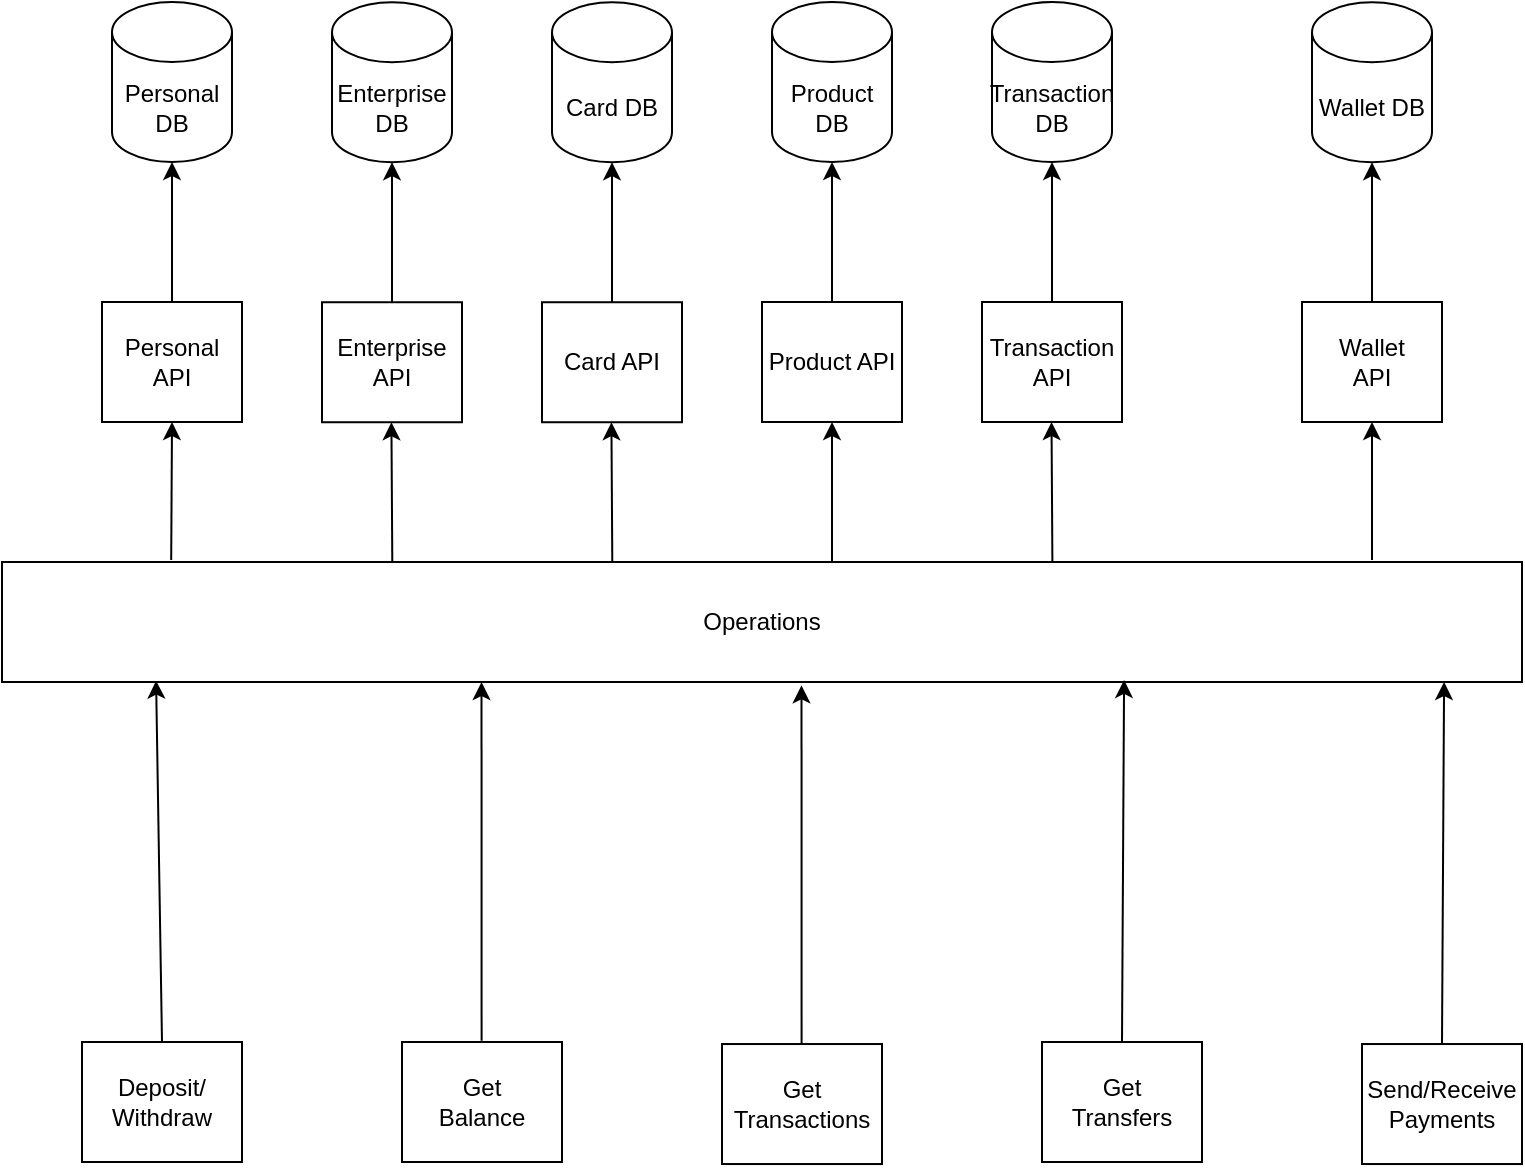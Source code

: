 <mxfile version="20.8.23" type="device" pages="2"><diagram id="IuZ8UtIoADJ6K-cjk_1B" name="Page-1"><mxGraphModel dx="2261" dy="764" grid="1" gridSize="10" guides="1" tooltips="1" connect="1" arrows="1" fold="1" page="1" pageScale="1" pageWidth="827" pageHeight="1169" math="0" shadow="0"><root><mxCell id="0"/><mxCell id="1" parent="0"/><mxCell id="a_QQHa1EiUxBRfrHj9vG-1" value="Personal DB" style="shape=cylinder3;whiteSpace=wrap;html=1;boundedLbl=1;backgroundOutline=1;size=15;" parent="1" vertex="1"><mxGeometry x="-65" y="260" width="60" height="80" as="geometry"/></mxCell><mxCell id="a_QQHa1EiUxBRfrHj9vG-2" value="Product DB" style="shape=cylinder3;whiteSpace=wrap;html=1;boundedLbl=1;backgroundOutline=1;size=15;" parent="1" vertex="1"><mxGeometry x="265" y="260" width="60" height="80" as="geometry"/></mxCell><mxCell id="a_QQHa1EiUxBRfrHj9vG-3" value="Deposit/&lt;br&gt;Withdraw" style="rounded=0;whiteSpace=wrap;html=1;" parent="1" vertex="1"><mxGeometry x="-80" y="780" width="80" height="60" as="geometry"/></mxCell><mxCell id="a_QQHa1EiUxBRfrHj9vG-5" value="Get&lt;br&gt;Balance" style="rounded=0;whiteSpace=wrap;html=1;" parent="1" vertex="1"><mxGeometry x="80" y="780" width="80" height="60" as="geometry"/></mxCell><mxCell id="a_QQHa1EiUxBRfrHj9vG-8" value="" style="endArrow=classic;html=1;rounded=0;exitX=0.5;exitY=0;exitDx=0;exitDy=0;entryX=0.056;entryY=1.006;entryDx=0;entryDy=0;entryPerimeter=0;" parent="1" source="a_QQHa1EiUxBRfrHj9vG-3" edge="1"><mxGeometry width="50" height="50" relative="1" as="geometry"><mxPoint x="40" y="708.98" as="sourcePoint"/><mxPoint x="-42.96" y="599.34" as="targetPoint"/></mxGeometry></mxCell><mxCell id="a_QQHa1EiUxBRfrHj9vG-10" value="Operations" style="rounded=0;whiteSpace=wrap;html=1;" parent="1" vertex="1"><mxGeometry x="-120" y="540" width="760" height="60" as="geometry"/></mxCell><mxCell id="a_QQHa1EiUxBRfrHj9vG-11" value="Product API" style="rounded=0;whiteSpace=wrap;html=1;" parent="1" vertex="1"><mxGeometry x="260" y="410" width="70" height="60" as="geometry"/></mxCell><mxCell id="a_QQHa1EiUxBRfrHj9vG-13" value="" style="endArrow=classic;html=1;rounded=0;entryX=0.5;entryY=1;entryDx=0;entryDy=0;entryPerimeter=0;" parent="1" source="a_QQHa1EiUxBRfrHj9vG-11" target="a_QQHa1EiUxBRfrHj9vG-2" edge="1"><mxGeometry width="50" height="50" relative="1" as="geometry"><mxPoint x="399.5" y="510" as="sourcePoint"/><mxPoint x="399.5" y="360" as="targetPoint"/></mxGeometry></mxCell><mxCell id="a_QQHa1EiUxBRfrHj9vG-18" value="Get Transactions" style="rounded=0;whiteSpace=wrap;html=1;" parent="1" vertex="1"><mxGeometry x="240" y="781.02" width="80" height="60" as="geometry"/></mxCell><mxCell id="KYuFJ9629U5doPVNfK1--2" value="Get&lt;br&gt;Transfers" style="rounded=0;whiteSpace=wrap;html=1;" parent="1" vertex="1"><mxGeometry x="400" y="780" width="80" height="60" as="geometry"/></mxCell><mxCell id="KYuFJ9629U5doPVNfK1--3" value="" style="endArrow=classic;html=1;rounded=0;exitX=0.5;exitY=0;exitDx=0;exitDy=0;entryX=0.557;entryY=0.983;entryDx=0;entryDy=0;entryPerimeter=0;" parent="1" source="KYuFJ9629U5doPVNfK1--2" edge="1"><mxGeometry width="50" height="50" relative="1" as="geometry"><mxPoint x="880" y="500" as="sourcePoint"/><mxPoint x="441.04" y="598.98" as="targetPoint"/></mxGeometry></mxCell><mxCell id="KYuFJ9629U5doPVNfK1--6" value="Enterprise DB" style="shape=cylinder3;whiteSpace=wrap;html=1;boundedLbl=1;backgroundOutline=1;size=15;" parent="1" vertex="1"><mxGeometry x="45" y="260.12" width="60" height="80" as="geometry"/></mxCell><mxCell id="KYuFJ9629U5doPVNfK1--10" value="Personal API" style="rounded=0;whiteSpace=wrap;html=1;" parent="1" vertex="1"><mxGeometry x="-70" y="410" width="70" height="60" as="geometry"/></mxCell><mxCell id="KYuFJ9629U5doPVNfK1--11" value="Enterprise API" style="rounded=0;whiteSpace=wrap;html=1;" parent="1" vertex="1"><mxGeometry x="40" y="410.12" width="70" height="60" as="geometry"/></mxCell><mxCell id="KYuFJ9629U5doPVNfK1--13" value="" style="endArrow=classic;html=1;rounded=0;exitX=0.5;exitY=0;exitDx=0;exitDy=0;entryX=0.909;entryY=1.011;entryDx=0;entryDy=0;entryPerimeter=0;" parent="1" edge="1"><mxGeometry width="50" height="50" relative="1" as="geometry"><mxPoint x="279.8" y="781.02" as="sourcePoint"/><mxPoint x="279.76" y="601.68" as="targetPoint"/></mxGeometry></mxCell><mxCell id="KYuFJ9629U5doPVNfK1--14" value="" style="endArrow=classic;html=1;rounded=0;exitX=0.5;exitY=0;exitDx=0;exitDy=0;entryX=0.909;entryY=1.011;entryDx=0;entryDy=0;entryPerimeter=0;" parent="1" edge="1"><mxGeometry width="50" height="50" relative="1" as="geometry"><mxPoint x="119.8" y="779.34" as="sourcePoint"/><mxPoint x="119.76" y="600" as="targetPoint"/></mxGeometry></mxCell><mxCell id="KYuFJ9629U5doPVNfK1--15" value="" style="endArrow=classic;html=1;rounded=0;exitX=0.065;exitY=-0.05;exitDx=0;exitDy=0;entryX=0.5;entryY=1;entryDx=0;entryDy=0;exitPerimeter=0;" parent="1" target="KYuFJ9629U5doPVNfK1--10" edge="1"><mxGeometry width="50" height="50" relative="1" as="geometry"><mxPoint x="-35.4" y="539" as="sourcePoint"/><mxPoint x="110" y="480.33" as="targetPoint"/></mxGeometry></mxCell><mxCell id="KYuFJ9629U5doPVNfK1--16" value="" style="endArrow=classic;html=1;rounded=0;exitX=0.126;exitY=-0.002;exitDx=0;exitDy=0;entryX=0.5;entryY=1;entryDx=0;entryDy=0;exitPerimeter=0;" parent="1" edge="1"><mxGeometry width="50" height="50" relative="1" as="geometry"><mxPoint x="75.15" y="540.0" as="sourcePoint"/><mxPoint x="74.71" y="470.12" as="targetPoint"/></mxGeometry></mxCell><mxCell id="KYuFJ9629U5doPVNfK1--17" value="" style="endArrow=classic;html=1;rounded=0;entryX=0.5;entryY=1;entryDx=0;entryDy=0;" parent="1" target="a_QQHa1EiUxBRfrHj9vG-11" edge="1"><mxGeometry width="50" height="50" relative="1" as="geometry"><mxPoint x="295" y="540" as="sourcePoint"/><mxPoint x="299.76" y="470" as="targetPoint"/></mxGeometry></mxCell><mxCell id="KYuFJ9629U5doPVNfK1--19" value="" style="endArrow=classic;html=1;rounded=0;entryX=0.5;entryY=1;entryDx=0;entryDy=0;entryPerimeter=0;exitX=0.5;exitY=0;exitDx=0;exitDy=0;" parent="1" source="KYuFJ9629U5doPVNfK1--11" target="KYuFJ9629U5doPVNfK1--6" edge="1"><mxGeometry width="50" height="50" relative="1" as="geometry"><mxPoint x="100" y="410.12" as="sourcePoint"/><mxPoint x="100" y="340.12" as="targetPoint"/></mxGeometry></mxCell><mxCell id="KYuFJ9629U5doPVNfK1--20" value="" style="endArrow=classic;html=1;rounded=0;entryX=0.5;entryY=1;entryDx=0;entryDy=0;entryPerimeter=0;exitX=0.5;exitY=0;exitDx=0;exitDy=0;" parent="1" source="KYuFJ9629U5doPVNfK1--10" target="a_QQHa1EiUxBRfrHj9vG-1" edge="1"><mxGeometry width="50" height="50" relative="1" as="geometry"><mxPoint x="110" y="410" as="sourcePoint"/><mxPoint x="110" y="340" as="targetPoint"/></mxGeometry></mxCell><mxCell id="cX5mDT65zVVy8cALJo_l-1" value="Wallet DB" style="shape=cylinder3;whiteSpace=wrap;html=1;boundedLbl=1;backgroundOutline=1;size=15;" parent="1" vertex="1"><mxGeometry x="535" y="260.12" width="60" height="80" as="geometry"/></mxCell><mxCell id="cX5mDT65zVVy8cALJo_l-2" value="Wallet&lt;br&gt;API" style="rounded=0;whiteSpace=wrap;html=1;" parent="1" vertex="1"><mxGeometry x="530" y="410" width="70" height="60" as="geometry"/></mxCell><mxCell id="cX5mDT65zVVy8cALJo_l-3" value="" style="endArrow=classic;html=1;rounded=0;exitX=0.5;exitY=0;exitDx=0;exitDy=0;entryX=0.5;entryY=1;entryDx=0;entryDy=0;entryPerimeter=0;" parent="1" source="cX5mDT65zVVy8cALJo_l-2" target="cX5mDT65zVVy8cALJo_l-1" edge="1"><mxGeometry width="50" height="50" relative="1" as="geometry"><mxPoint x="609.66" y="410" as="sourcePoint"/><mxPoint x="610" y="340" as="targetPoint"/></mxGeometry></mxCell><mxCell id="cX5mDT65zVVy8cALJo_l-7" value="Transaction DB" style="shape=cylinder3;whiteSpace=wrap;html=1;boundedLbl=1;backgroundOutline=1;size=15;" parent="1" vertex="1"><mxGeometry x="375" y="260" width="60" height="80" as="geometry"/></mxCell><mxCell id="cX5mDT65zVVy8cALJo_l-8" value="Transaction&lt;br&gt;API" style="rounded=0;whiteSpace=wrap;html=1;" parent="1" vertex="1"><mxGeometry x="370" y="410" width="70" height="60" as="geometry"/></mxCell><mxCell id="cX5mDT65zVVy8cALJo_l-9" value="" style="endArrow=classic;html=1;rounded=0;exitX=0.5;exitY=0;exitDx=0;exitDy=0;entryX=0.5;entryY=1;entryDx=0;entryDy=0;entryPerimeter=0;" parent="1" source="cX5mDT65zVVy8cALJo_l-8" target="cX5mDT65zVVy8cALJo_l-7" edge="1"><mxGeometry width="50" height="50" relative="1" as="geometry"><mxPoint x="409.66" y="410" as="sourcePoint"/><mxPoint x="410" y="340" as="targetPoint"/></mxGeometry></mxCell><mxCell id="cX5mDT65zVVy8cALJo_l-10" value="" style="endArrow=classic;html=1;rounded=0;exitX=0.126;exitY=-0.002;exitDx=0;exitDy=0;entryX=0.5;entryY=1;entryDx=0;entryDy=0;exitPerimeter=0;" parent="1" edge="1"><mxGeometry width="50" height="50" relative="1" as="geometry"><mxPoint x="405.2" y="539.88" as="sourcePoint"/><mxPoint x="404.76" y="470" as="targetPoint"/></mxGeometry></mxCell><mxCell id="cX5mDT65zVVy8cALJo_l-15" value="Send/Receive Payments" style="rounded=0;whiteSpace=wrap;html=1;" parent="1" vertex="1"><mxGeometry x="560" y="781.02" width="80" height="60" as="geometry"/></mxCell><mxCell id="cX5mDT65zVVy8cALJo_l-16" value="" style="endArrow=classic;html=1;rounded=0;exitX=0.5;exitY=0;exitDx=0;exitDy=0;entryX=0.557;entryY=0.983;entryDx=0;entryDy=0;entryPerimeter=0;" parent="1" source="cX5mDT65zVVy8cALJo_l-15" edge="1"><mxGeometry width="50" height="50" relative="1" as="geometry"><mxPoint x="1040" y="501.02" as="sourcePoint"/><mxPoint x="601.04" y="600" as="targetPoint"/></mxGeometry></mxCell><mxCell id="cX5mDT65zVVy8cALJo_l-17" value="Card DB" style="shape=cylinder3;whiteSpace=wrap;html=1;boundedLbl=1;backgroundOutline=1;size=15;" parent="1" vertex="1"><mxGeometry x="155" y="260.12" width="60" height="80" as="geometry"/></mxCell><mxCell id="cX5mDT65zVVy8cALJo_l-18" value="Card API" style="rounded=0;whiteSpace=wrap;html=1;" parent="1" vertex="1"><mxGeometry x="150" y="410.12" width="70" height="60" as="geometry"/></mxCell><mxCell id="cX5mDT65zVVy8cALJo_l-19" value="" style="endArrow=classic;html=1;rounded=0;exitX=0.126;exitY=-0.002;exitDx=0;exitDy=0;entryX=0.5;entryY=1;entryDx=0;entryDy=0;exitPerimeter=0;" parent="1" edge="1"><mxGeometry width="50" height="50" relative="1" as="geometry"><mxPoint x="185.15" y="540" as="sourcePoint"/><mxPoint x="184.71" y="470.12" as="targetPoint"/></mxGeometry></mxCell><mxCell id="cX5mDT65zVVy8cALJo_l-20" value="" style="endArrow=classic;html=1;rounded=0;entryX=0.5;entryY=1;entryDx=0;entryDy=0;entryPerimeter=0;exitX=0.5;exitY=0;exitDx=0;exitDy=0;" parent="1" source="cX5mDT65zVVy8cALJo_l-18" target="cX5mDT65zVVy8cALJo_l-17" edge="1"><mxGeometry width="50" height="50" relative="1" as="geometry"><mxPoint x="210" y="410.12" as="sourcePoint"/><mxPoint x="210" y="340.12" as="targetPoint"/></mxGeometry></mxCell><mxCell id="cX5mDT65zVVy8cALJo_l-27" value="" style="endArrow=classic;html=1;rounded=0;entryX=0.5;entryY=1;entryDx=0;entryDy=0;" parent="1" target="cX5mDT65zVVy8cALJo_l-2" edge="1"><mxGeometry width="50" height="50" relative="1" as="geometry"><mxPoint x="565" y="539" as="sourcePoint"/><mxPoint x="570.0" y="463.72" as="targetPoint"/></mxGeometry></mxCell></root></mxGraphModel></diagram><diagram id="lpLo9djQ4YTZzFvlZy6b" name="Page-2"><mxGraphModel dx="1434" dy="1933" grid="1" gridSize="10" guides="1" tooltips="1" connect="1" arrows="1" fold="1" page="1" pageScale="1" pageWidth="827" pageHeight="1169" math="0" shadow="0"><root><mxCell id="0"/><mxCell id="1" parent="0"/><mxCell id="lYzwQVZU7XmkVxWhcohu-1" value="Products" style="shape=table;startSize=30;container=1;collapsible=1;childLayout=tableLayout;fixedRows=1;rowLines=0;fontStyle=1;align=center;resizeLast=1;" parent="1" vertex="1"><mxGeometry x="560" y="-40" width="200" height="300" as="geometry"/></mxCell><mxCell id="lYzwQVZU7XmkVxWhcohu-2" value="" style="shape=tableRow;horizontal=0;startSize=0;swimlaneHead=0;swimlaneBody=0;fillColor=none;collapsible=0;dropTarget=0;points=[[0,0.5],[1,0.5]];portConstraint=eastwest;top=0;left=0;right=0;bottom=1;" parent="lYzwQVZU7XmkVxWhcohu-1" vertex="1"><mxGeometry y="30" width="200" height="30" as="geometry"/></mxCell><mxCell id="lYzwQVZU7XmkVxWhcohu-3" value="PK" style="shape=partialRectangle;connectable=0;fillColor=none;top=0;left=0;bottom=0;right=0;fontStyle=1;overflow=hidden;" parent="lYzwQVZU7XmkVxWhcohu-2" vertex="1"><mxGeometry width="30" height="30" as="geometry"><mxRectangle width="30" height="30" as="alternateBounds"/></mxGeometry></mxCell><mxCell id="lYzwQVZU7XmkVxWhcohu-4" value="ID" style="shape=partialRectangle;connectable=0;fillColor=none;top=0;left=0;bottom=0;right=0;align=left;spacingLeft=6;fontStyle=5;overflow=hidden;" parent="lYzwQVZU7XmkVxWhcohu-2" vertex="1"><mxGeometry x="30" width="170" height="30" as="geometry"><mxRectangle width="170" height="30" as="alternateBounds"/></mxGeometry></mxCell><mxCell id="lYzwQVZU7XmkVxWhcohu-5" value="" style="shape=tableRow;horizontal=0;startSize=0;swimlaneHead=0;swimlaneBody=0;fillColor=none;collapsible=0;dropTarget=0;points=[[0,0.5],[1,0.5]];portConstraint=eastwest;top=0;left=0;right=0;bottom=0;" parent="lYzwQVZU7XmkVxWhcohu-1" vertex="1"><mxGeometry y="60" width="200" height="30" as="geometry"/></mxCell><mxCell id="lYzwQVZU7XmkVxWhcohu-6" value="" style="shape=partialRectangle;connectable=0;fillColor=none;top=0;left=0;bottom=0;right=0;editable=1;overflow=hidden;" parent="lYzwQVZU7XmkVxWhcohu-5" vertex="1"><mxGeometry width="30" height="30" as="geometry"><mxRectangle width="30" height="30" as="alternateBounds"/></mxGeometry></mxCell><mxCell id="lYzwQVZU7XmkVxWhcohu-7" value="IdAccount" style="shape=partialRectangle;connectable=0;fillColor=none;top=0;left=0;bottom=0;right=0;align=left;spacingLeft=6;overflow=hidden;" parent="lYzwQVZU7XmkVxWhcohu-5" vertex="1"><mxGeometry x="30" width="170" height="30" as="geometry"><mxRectangle width="170" height="30" as="alternateBounds"/></mxGeometry></mxCell><mxCell id="lYzwQVZU7XmkVxWhcohu-8" value="" style="shape=tableRow;horizontal=0;startSize=0;swimlaneHead=0;swimlaneBody=0;fillColor=none;collapsible=0;dropTarget=0;points=[[0,0.5],[1,0.5]];portConstraint=eastwest;top=0;left=0;right=0;bottom=0;" parent="lYzwQVZU7XmkVxWhcohu-1" vertex="1"><mxGeometry y="90" width="200" height="30" as="geometry"/></mxCell><mxCell id="lYzwQVZU7XmkVxWhcohu-9" value="" style="shape=partialRectangle;connectable=0;fillColor=none;top=0;left=0;bottom=0;right=0;editable=1;overflow=hidden;" parent="lYzwQVZU7XmkVxWhcohu-8" vertex="1"><mxGeometry width="30" height="30" as="geometry"><mxRectangle width="30" height="30" as="alternateBounds"/></mxGeometry></mxCell><mxCell id="lYzwQVZU7XmkVxWhcohu-10" value="Accounttype" style="shape=partialRectangle;connectable=0;fillColor=none;top=0;left=0;bottom=0;right=0;align=left;spacingLeft=6;overflow=hidden;" parent="lYzwQVZU7XmkVxWhcohu-8" vertex="1"><mxGeometry x="30" width="170" height="30" as="geometry"><mxRectangle width="170" height="30" as="alternateBounds"/></mxGeometry></mxCell><mxCell id="lYzwQVZU7XmkVxWhcohu-11" value="" style="shape=tableRow;horizontal=0;startSize=0;swimlaneHead=0;swimlaneBody=0;fillColor=none;collapsible=0;dropTarget=0;points=[[0,0.5],[1,0.5]];portConstraint=eastwest;top=0;left=0;right=0;bottom=0;" parent="lYzwQVZU7XmkVxWhcohu-1" vertex="1"><mxGeometry y="120" width="200" height="30" as="geometry"/></mxCell><mxCell id="lYzwQVZU7XmkVxWhcohu-12" value="" style="shape=partialRectangle;connectable=0;fillColor=none;top=0;left=0;bottom=0;right=0;editable=1;overflow=hidden;" parent="lYzwQVZU7XmkVxWhcohu-11" vertex="1"><mxGeometry width="30" height="30" as="geometry"><mxRectangle width="30" height="30" as="alternateBounds"/></mxGeometry></mxCell><mxCell id="lYzwQVZU7XmkVxWhcohu-13" value="Balance" style="shape=partialRectangle;connectable=0;fillColor=none;top=0;left=0;bottom=0;right=0;align=left;spacingLeft=6;overflow=hidden;" parent="lYzwQVZU7XmkVxWhcohu-11" vertex="1"><mxGeometry x="30" width="170" height="30" as="geometry"><mxRectangle width="170" height="30" as="alternateBounds"/></mxGeometry></mxCell><mxCell id="lYzwQVZU7XmkVxWhcohu-159" style="shape=tableRow;horizontal=0;startSize=0;swimlaneHead=0;swimlaneBody=0;fillColor=none;collapsible=0;dropTarget=0;points=[[0,0.5],[1,0.5]];portConstraint=eastwest;top=0;left=0;right=0;bottom=0;" parent="lYzwQVZU7XmkVxWhcohu-1" vertex="1"><mxGeometry y="150" width="200" height="30" as="geometry"/></mxCell><mxCell id="lYzwQVZU7XmkVxWhcohu-160" style="shape=partialRectangle;connectable=0;fillColor=none;top=0;left=0;bottom=0;right=0;editable=1;overflow=hidden;" parent="lYzwQVZU7XmkVxWhcohu-159" vertex="1"><mxGeometry width="30" height="30" as="geometry"><mxRectangle width="30" height="30" as="alternateBounds"/></mxGeometry></mxCell><mxCell id="lYzwQVZU7XmkVxWhcohu-161" value="Idclient" style="shape=partialRectangle;connectable=0;fillColor=none;top=0;left=0;bottom=0;right=0;align=left;spacingLeft=6;overflow=hidden;" parent="lYzwQVZU7XmkVxWhcohu-159" vertex="1"><mxGeometry x="30" width="170" height="30" as="geometry"><mxRectangle width="170" height="30" as="alternateBounds"/></mxGeometry></mxCell><mxCell id="bgLL2fSjr_FcensS7A49-10" style="shape=tableRow;horizontal=0;startSize=0;swimlaneHead=0;swimlaneBody=0;fillColor=none;collapsible=0;dropTarget=0;points=[[0,0.5],[1,0.5]];portConstraint=eastwest;top=0;left=0;right=0;bottom=0;" parent="lYzwQVZU7XmkVxWhcohu-1" vertex="1"><mxGeometry y="180" width="200" height="30" as="geometry"/></mxCell><mxCell id="bgLL2fSjr_FcensS7A49-11" style="shape=partialRectangle;connectable=0;fillColor=none;top=0;left=0;bottom=0;right=0;editable=1;overflow=hidden;" parent="bgLL2fSjr_FcensS7A49-10" vertex="1"><mxGeometry width="30" height="30" as="geometry"><mxRectangle width="30" height="30" as="alternateBounds"/></mxGeometry></mxCell><mxCell id="bgLL2fSjr_FcensS7A49-12" value="Currency" style="shape=partialRectangle;connectable=0;fillColor=none;top=0;left=0;bottom=0;right=0;align=left;spacingLeft=6;overflow=hidden;" parent="bgLL2fSjr_FcensS7A49-10" vertex="1"><mxGeometry x="30" width="170" height="30" as="geometry"><mxRectangle width="170" height="30" as="alternateBounds"/></mxGeometry></mxCell><mxCell id="bgLL2fSjr_FcensS7A49-1" style="shape=tableRow;horizontal=0;startSize=0;swimlaneHead=0;swimlaneBody=0;fillColor=none;collapsible=0;dropTarget=0;points=[[0,0.5],[1,0.5]];portConstraint=eastwest;top=0;left=0;right=0;bottom=0;" parent="lYzwQVZU7XmkVxWhcohu-1" vertex="1"><mxGeometry y="210" width="200" height="30" as="geometry"/></mxCell><mxCell id="bgLL2fSjr_FcensS7A49-2" style="shape=partialRectangle;connectable=0;fillColor=none;top=0;left=0;bottom=0;right=0;editable=1;overflow=hidden;" parent="bgLL2fSjr_FcensS7A49-1" vertex="1"><mxGeometry width="30" height="30" as="geometry"><mxRectangle width="30" height="30" as="alternateBounds"/></mxGeometry></mxCell><mxCell id="bgLL2fSjr_FcensS7A49-3" value="Comision" style="shape=partialRectangle;connectable=0;fillColor=none;top=0;left=0;bottom=0;right=0;align=left;spacingLeft=6;overflow=hidden;" parent="bgLL2fSjr_FcensS7A49-1" vertex="1"><mxGeometry x="30" width="170" height="30" as="geometry"><mxRectangle width="170" height="30" as="alternateBounds"/></mxGeometry></mxCell><mxCell id="bgLL2fSjr_FcensS7A49-4" style="shape=tableRow;horizontal=0;startSize=0;swimlaneHead=0;swimlaneBody=0;fillColor=none;collapsible=0;dropTarget=0;points=[[0,0.5],[1,0.5]];portConstraint=eastwest;top=0;left=0;right=0;bottom=0;" parent="lYzwQVZU7XmkVxWhcohu-1" vertex="1"><mxGeometry y="240" width="200" height="30" as="geometry"/></mxCell><mxCell id="bgLL2fSjr_FcensS7A49-5" style="shape=partialRectangle;connectable=0;fillColor=none;top=0;left=0;bottom=0;right=0;editable=1;overflow=hidden;" parent="bgLL2fSjr_FcensS7A49-4" vertex="1"><mxGeometry width="30" height="30" as="geometry"><mxRectangle width="30" height="30" as="alternateBounds"/></mxGeometry></mxCell><mxCell id="bgLL2fSjr_FcensS7A49-6" value="TransactionLimit" style="shape=partialRectangle;connectable=0;fillColor=none;top=0;left=0;bottom=0;right=0;align=left;spacingLeft=6;overflow=hidden;" parent="bgLL2fSjr_FcensS7A49-4" vertex="1"><mxGeometry x="30" width="170" height="30" as="geometry"><mxRectangle width="170" height="30" as="alternateBounds"/></mxGeometry></mxCell><mxCell id="bgLL2fSjr_FcensS7A49-7" style="shape=tableRow;horizontal=0;startSize=0;swimlaneHead=0;swimlaneBody=0;fillColor=none;collapsible=0;dropTarget=0;points=[[0,0.5],[1,0.5]];portConstraint=eastwest;top=0;left=0;right=0;bottom=0;" parent="lYzwQVZU7XmkVxWhcohu-1" vertex="1"><mxGeometry y="270" width="200" height="30" as="geometry"/></mxCell><mxCell id="bgLL2fSjr_FcensS7A49-8" style="shape=partialRectangle;connectable=0;fillColor=none;top=0;left=0;bottom=0;right=0;editable=1;overflow=hidden;" parent="bgLL2fSjr_FcensS7A49-7" vertex="1"><mxGeometry width="30" height="30" as="geometry"><mxRectangle width="30" height="30" as="alternateBounds"/></mxGeometry></mxCell><mxCell id="bgLL2fSjr_FcensS7A49-9" value="Uniquedayofmovement" style="shape=partialRectangle;connectable=0;fillColor=none;top=0;left=0;bottom=0;right=0;align=left;spacingLeft=6;overflow=hidden;" parent="bgLL2fSjr_FcensS7A49-7" vertex="1"><mxGeometry x="30" width="170" height="30" as="geometry"><mxRectangle width="170" height="30" as="alternateBounds"/></mxGeometry></mxCell><mxCell id="lYzwQVZU7XmkVxWhcohu-15" value="Personal" style="shape=table;startSize=30;container=1;collapsible=1;childLayout=tableLayout;fixedRows=1;rowLines=0;fontStyle=1;align=center;resizeLast=1;spacing=2;" parent="1" vertex="1"><mxGeometry x="320" y="-40" width="160" height="240" as="geometry"><mxRectangle x="360" y="80" width="70" height="30" as="alternateBounds"/></mxGeometry></mxCell><mxCell id="lYzwQVZU7XmkVxWhcohu-16" value="" style="shape=tableRow;horizontal=0;startSize=0;swimlaneHead=0;swimlaneBody=0;fillColor=none;collapsible=0;dropTarget=0;points=[[0,0.5],[1,0.5]];portConstraint=eastwest;top=0;left=0;right=0;bottom=1;" parent="lYzwQVZU7XmkVxWhcohu-15" vertex="1"><mxGeometry y="30" width="160" height="30" as="geometry"/></mxCell><mxCell id="lYzwQVZU7XmkVxWhcohu-17" value="PK" style="shape=partialRectangle;connectable=0;fillColor=none;top=0;left=0;bottom=0;right=0;fontStyle=1;overflow=hidden;" parent="lYzwQVZU7XmkVxWhcohu-16" vertex="1"><mxGeometry width="30" height="30" as="geometry"><mxRectangle width="30" height="30" as="alternateBounds"/></mxGeometry></mxCell><mxCell id="lYzwQVZU7XmkVxWhcohu-18" value="ID" style="shape=partialRectangle;connectable=0;fillColor=none;top=0;left=0;bottom=0;right=0;align=left;spacingLeft=6;fontStyle=5;overflow=hidden;" parent="lYzwQVZU7XmkVxWhcohu-16" vertex="1"><mxGeometry x="30" width="130" height="30" as="geometry"><mxRectangle width="130" height="30" as="alternateBounds"/></mxGeometry></mxCell><mxCell id="lYzwQVZU7XmkVxWhcohu-19" value="" style="shape=tableRow;horizontal=0;startSize=0;swimlaneHead=0;swimlaneBody=0;fillColor=none;collapsible=0;dropTarget=0;points=[[0,0.5],[1,0.5]];portConstraint=eastwest;top=0;left=0;right=0;bottom=0;" parent="lYzwQVZU7XmkVxWhcohu-15" vertex="1"><mxGeometry y="60" width="160" height="30" as="geometry"/></mxCell><mxCell id="lYzwQVZU7XmkVxWhcohu-20" value="" style="shape=partialRectangle;connectable=0;fillColor=none;top=0;left=0;bottom=0;right=0;editable=1;overflow=hidden;" parent="lYzwQVZU7XmkVxWhcohu-19" vertex="1"><mxGeometry width="30" height="30" as="geometry"><mxRectangle width="30" height="30" as="alternateBounds"/></mxGeometry></mxCell><mxCell id="lYzwQVZU7XmkVxWhcohu-21" value="Name" style="shape=partialRectangle;connectable=0;fillColor=none;top=0;left=0;bottom=0;right=0;align=left;spacingLeft=6;overflow=hidden;" parent="lYzwQVZU7XmkVxWhcohu-19" vertex="1"><mxGeometry x="30" width="130" height="30" as="geometry"><mxRectangle width="130" height="30" as="alternateBounds"/></mxGeometry></mxCell><mxCell id="lYzwQVZU7XmkVxWhcohu-22" value="" style="shape=tableRow;horizontal=0;startSize=0;swimlaneHead=0;swimlaneBody=0;fillColor=none;collapsible=0;dropTarget=0;points=[[0,0.5],[1,0.5]];portConstraint=eastwest;top=0;left=0;right=0;bottom=0;" parent="lYzwQVZU7XmkVxWhcohu-15" vertex="1"><mxGeometry y="90" width="160" height="30" as="geometry"/></mxCell><mxCell id="lYzwQVZU7XmkVxWhcohu-23" value="" style="shape=partialRectangle;connectable=0;fillColor=none;top=0;left=0;bottom=0;right=0;editable=1;overflow=hidden;" parent="lYzwQVZU7XmkVxWhcohu-22" vertex="1"><mxGeometry width="30" height="30" as="geometry"><mxRectangle width="30" height="30" as="alternateBounds"/></mxGeometry></mxCell><mxCell id="lYzwQVZU7XmkVxWhcohu-24" value="Lastname" style="shape=partialRectangle;connectable=0;fillColor=none;top=0;left=0;bottom=0;right=0;align=left;spacingLeft=6;overflow=hidden;" parent="lYzwQVZU7XmkVxWhcohu-22" vertex="1"><mxGeometry x="30" width="130" height="30" as="geometry"><mxRectangle width="130" height="30" as="alternateBounds"/></mxGeometry></mxCell><mxCell id="lYzwQVZU7XmkVxWhcohu-25" value="" style="shape=tableRow;horizontal=0;startSize=0;swimlaneHead=0;swimlaneBody=0;fillColor=none;collapsible=0;dropTarget=0;points=[[0,0.5],[1,0.5]];portConstraint=eastwest;top=0;left=0;right=0;bottom=0;" parent="lYzwQVZU7XmkVxWhcohu-15" vertex="1"><mxGeometry y="120" width="160" height="30" as="geometry"/></mxCell><mxCell id="lYzwQVZU7XmkVxWhcohu-26" value="" style="shape=partialRectangle;connectable=0;fillColor=none;top=0;left=0;bottom=0;right=0;editable=1;overflow=hidden;" parent="lYzwQVZU7XmkVxWhcohu-25" vertex="1"><mxGeometry width="30" height="30" as="geometry"><mxRectangle width="30" height="30" as="alternateBounds"/></mxGeometry></mxCell><mxCell id="lYzwQVZU7XmkVxWhcohu-27" value="Dni" style="shape=partialRectangle;connectable=0;fillColor=none;top=0;left=0;bottom=0;right=0;align=left;spacingLeft=6;overflow=hidden;" parent="lYzwQVZU7XmkVxWhcohu-25" vertex="1"><mxGeometry x="30" width="130" height="30" as="geometry"><mxRectangle width="130" height="30" as="alternateBounds"/></mxGeometry></mxCell><mxCell id="lYzwQVZU7XmkVxWhcohu-59" style="shape=tableRow;horizontal=0;startSize=0;swimlaneHead=0;swimlaneBody=0;fillColor=none;collapsible=0;dropTarget=0;points=[[0,0.5],[1,0.5]];portConstraint=eastwest;top=0;left=0;right=0;bottom=0;" parent="lYzwQVZU7XmkVxWhcohu-15" vertex="1"><mxGeometry y="150" width="160" height="30" as="geometry"/></mxCell><mxCell id="lYzwQVZU7XmkVxWhcohu-60" style="shape=partialRectangle;connectable=0;fillColor=none;top=0;left=0;bottom=0;right=0;editable=1;overflow=hidden;" parent="lYzwQVZU7XmkVxWhcohu-59" vertex="1"><mxGeometry width="30" height="30" as="geometry"><mxRectangle width="30" height="30" as="alternateBounds"/></mxGeometry></mxCell><mxCell id="lYzwQVZU7XmkVxWhcohu-61" value="Clienttype" style="shape=partialRectangle;connectable=0;fillColor=none;top=0;left=0;bottom=0;right=0;align=left;spacingLeft=6;overflow=hidden;" parent="lYzwQVZU7XmkVxWhcohu-59" vertex="1"><mxGeometry x="30" width="130" height="30" as="geometry"><mxRectangle width="130" height="30" as="alternateBounds"/></mxGeometry></mxCell><mxCell id="lYzwQVZU7XmkVxWhcohu-62" style="shape=tableRow;horizontal=0;startSize=0;swimlaneHead=0;swimlaneBody=0;fillColor=none;collapsible=0;dropTarget=0;points=[[0,0.5],[1,0.5]];portConstraint=eastwest;top=0;left=0;right=0;bottom=0;" parent="lYzwQVZU7XmkVxWhcohu-15" vertex="1"><mxGeometry y="180" width="160" height="30" as="geometry"/></mxCell><mxCell id="lYzwQVZU7XmkVxWhcohu-63" style="shape=partialRectangle;connectable=0;fillColor=none;top=0;left=0;bottom=0;right=0;editable=1;overflow=hidden;" parent="lYzwQVZU7XmkVxWhcohu-62" vertex="1"><mxGeometry width="30" height="30" as="geometry"><mxRectangle width="30" height="30" as="alternateBounds"/></mxGeometry></mxCell><mxCell id="lYzwQVZU7XmkVxWhcohu-64" value="Telephone" style="shape=partialRectangle;connectable=0;fillColor=none;top=0;left=0;bottom=0;right=0;align=left;spacingLeft=6;overflow=hidden;" parent="lYzwQVZU7XmkVxWhcohu-62" vertex="1"><mxGeometry x="30" width="130" height="30" as="geometry"><mxRectangle width="130" height="30" as="alternateBounds"/></mxGeometry></mxCell><mxCell id="lYzwQVZU7XmkVxWhcohu-65" style="shape=tableRow;horizontal=0;startSize=0;swimlaneHead=0;swimlaneBody=0;fillColor=none;collapsible=0;dropTarget=0;points=[[0,0.5],[1,0.5]];portConstraint=eastwest;top=0;left=0;right=0;bottom=0;" parent="lYzwQVZU7XmkVxWhcohu-15" vertex="1"><mxGeometry y="210" width="160" height="30" as="geometry"/></mxCell><mxCell id="lYzwQVZU7XmkVxWhcohu-66" style="shape=partialRectangle;connectable=0;fillColor=none;top=0;left=0;bottom=0;right=0;editable=1;overflow=hidden;" parent="lYzwQVZU7XmkVxWhcohu-65" vertex="1"><mxGeometry width="30" height="30" as="geometry"><mxRectangle width="30" height="30" as="alternateBounds"/></mxGeometry></mxCell><mxCell id="lYzwQVZU7XmkVxWhcohu-67" value="Email" style="shape=partialRectangle;connectable=0;fillColor=none;top=0;left=0;bottom=0;right=0;align=left;spacingLeft=6;overflow=hidden;" parent="lYzwQVZU7XmkVxWhcohu-65" vertex="1"><mxGeometry x="30" width="130" height="30" as="geometry"><mxRectangle width="130" height="30" as="alternateBounds"/></mxGeometry></mxCell><mxCell id="lYzwQVZU7XmkVxWhcohu-103" value="Enterprise" style="shape=table;startSize=30;container=1;collapsible=1;childLayout=tableLayout;fixedRows=1;rowLines=0;fontStyle=1;align=center;resizeLast=1;spacing=2;" parent="1" vertex="1"><mxGeometry x="80" y="-40" width="160" height="270" as="geometry"><mxRectangle x="360" y="80" width="70" height="30" as="alternateBounds"/></mxGeometry></mxCell><mxCell id="lYzwQVZU7XmkVxWhcohu-104" value="" style="shape=tableRow;horizontal=0;startSize=0;swimlaneHead=0;swimlaneBody=0;fillColor=none;collapsible=0;dropTarget=0;points=[[0,0.5],[1,0.5]];portConstraint=eastwest;top=0;left=0;right=0;bottom=1;" parent="lYzwQVZU7XmkVxWhcohu-103" vertex="1"><mxGeometry y="30" width="160" height="30" as="geometry"/></mxCell><mxCell id="lYzwQVZU7XmkVxWhcohu-105" value="PK" style="shape=partialRectangle;connectable=0;fillColor=none;top=0;left=0;bottom=0;right=0;fontStyle=1;overflow=hidden;" parent="lYzwQVZU7XmkVxWhcohu-104" vertex="1"><mxGeometry width="30" height="30" as="geometry"><mxRectangle width="30" height="30" as="alternateBounds"/></mxGeometry></mxCell><mxCell id="lYzwQVZU7XmkVxWhcohu-106" value="ID" style="shape=partialRectangle;connectable=0;fillColor=none;top=0;left=0;bottom=0;right=0;align=left;spacingLeft=6;fontStyle=5;overflow=hidden;" parent="lYzwQVZU7XmkVxWhcohu-104" vertex="1"><mxGeometry x="30" width="130" height="30" as="geometry"><mxRectangle width="130" height="30" as="alternateBounds"/></mxGeometry></mxCell><mxCell id="lYzwQVZU7XmkVxWhcohu-107" value="" style="shape=tableRow;horizontal=0;startSize=0;swimlaneHead=0;swimlaneBody=0;fillColor=none;collapsible=0;dropTarget=0;points=[[0,0.5],[1,0.5]];portConstraint=eastwest;top=0;left=0;right=0;bottom=0;" parent="lYzwQVZU7XmkVxWhcohu-103" vertex="1"><mxGeometry y="60" width="160" height="30" as="geometry"/></mxCell><mxCell id="lYzwQVZU7XmkVxWhcohu-108" value="" style="shape=partialRectangle;connectable=0;fillColor=none;top=0;left=0;bottom=0;right=0;editable=1;overflow=hidden;" parent="lYzwQVZU7XmkVxWhcohu-107" vertex="1"><mxGeometry width="30" height="30" as="geometry"><mxRectangle width="30" height="30" as="alternateBounds"/></mxGeometry></mxCell><mxCell id="lYzwQVZU7XmkVxWhcohu-109" value="Name" style="shape=partialRectangle;connectable=0;fillColor=none;top=0;left=0;bottom=0;right=0;align=left;spacingLeft=6;overflow=hidden;" parent="lYzwQVZU7XmkVxWhcohu-107" vertex="1"><mxGeometry x="30" width="130" height="30" as="geometry"><mxRectangle width="130" height="30" as="alternateBounds"/></mxGeometry></mxCell><mxCell id="lYzwQVZU7XmkVxWhcohu-110" value="" style="shape=tableRow;horizontal=0;startSize=0;swimlaneHead=0;swimlaneBody=0;fillColor=none;collapsible=0;dropTarget=0;points=[[0,0.5],[1,0.5]];portConstraint=eastwest;top=0;left=0;right=0;bottom=0;" parent="lYzwQVZU7XmkVxWhcohu-103" vertex="1"><mxGeometry y="90" width="160" height="30" as="geometry"/></mxCell><mxCell id="lYzwQVZU7XmkVxWhcohu-111" value="" style="shape=partialRectangle;connectable=0;fillColor=none;top=0;left=0;bottom=0;right=0;editable=1;overflow=hidden;" parent="lYzwQVZU7XmkVxWhcohu-110" vertex="1"><mxGeometry width="30" height="30" as="geometry"><mxRectangle width="30" height="30" as="alternateBounds"/></mxGeometry></mxCell><mxCell id="lYzwQVZU7XmkVxWhcohu-112" value="Lastname" style="shape=partialRectangle;connectable=0;fillColor=none;top=0;left=0;bottom=0;right=0;align=left;spacingLeft=6;overflow=hidden;" parent="lYzwQVZU7XmkVxWhcohu-110" vertex="1"><mxGeometry x="30" width="130" height="30" as="geometry"><mxRectangle width="130" height="30" as="alternateBounds"/></mxGeometry></mxCell><mxCell id="lYzwQVZU7XmkVxWhcohu-113" value="" style="shape=tableRow;horizontal=0;startSize=0;swimlaneHead=0;swimlaneBody=0;fillColor=none;collapsible=0;dropTarget=0;points=[[0,0.5],[1,0.5]];portConstraint=eastwest;top=0;left=0;right=0;bottom=0;" parent="lYzwQVZU7XmkVxWhcohu-103" vertex="1"><mxGeometry y="120" width="160" height="30" as="geometry"/></mxCell><mxCell id="lYzwQVZU7XmkVxWhcohu-114" value="" style="shape=partialRectangle;connectable=0;fillColor=none;top=0;left=0;bottom=0;right=0;editable=1;overflow=hidden;" parent="lYzwQVZU7XmkVxWhcohu-113" vertex="1"><mxGeometry width="30" height="30" as="geometry"><mxRectangle width="30" height="30" as="alternateBounds"/></mxGeometry></mxCell><mxCell id="lYzwQVZU7XmkVxWhcohu-115" value="Dni" style="shape=partialRectangle;connectable=0;fillColor=none;top=0;left=0;bottom=0;right=0;align=left;spacingLeft=6;overflow=hidden;" parent="lYzwQVZU7XmkVxWhcohu-113" vertex="1"><mxGeometry x="30" width="130" height="30" as="geometry"><mxRectangle width="130" height="30" as="alternateBounds"/></mxGeometry></mxCell><mxCell id="lYzwQVZU7XmkVxWhcohu-116" style="shape=tableRow;horizontal=0;startSize=0;swimlaneHead=0;swimlaneBody=0;fillColor=none;collapsible=0;dropTarget=0;points=[[0,0.5],[1,0.5]];portConstraint=eastwest;top=0;left=0;right=0;bottom=0;" parent="lYzwQVZU7XmkVxWhcohu-103" vertex="1"><mxGeometry y="150" width="160" height="30" as="geometry"/></mxCell><mxCell id="lYzwQVZU7XmkVxWhcohu-117" style="shape=partialRectangle;connectable=0;fillColor=none;top=0;left=0;bottom=0;right=0;editable=1;overflow=hidden;" parent="lYzwQVZU7XmkVxWhcohu-116" vertex="1"><mxGeometry width="30" height="30" as="geometry"><mxRectangle width="30" height="30" as="alternateBounds"/></mxGeometry></mxCell><mxCell id="lYzwQVZU7XmkVxWhcohu-118" value="Clienttype" style="shape=partialRectangle;connectable=0;fillColor=none;top=0;left=0;bottom=0;right=0;align=left;spacingLeft=6;overflow=hidden;" parent="lYzwQVZU7XmkVxWhcohu-116" vertex="1"><mxGeometry x="30" width="130" height="30" as="geometry"><mxRectangle width="130" height="30" as="alternateBounds"/></mxGeometry></mxCell><mxCell id="lYzwQVZU7XmkVxWhcohu-119" style="shape=tableRow;horizontal=0;startSize=0;swimlaneHead=0;swimlaneBody=0;fillColor=none;collapsible=0;dropTarget=0;points=[[0,0.5],[1,0.5]];portConstraint=eastwest;top=0;left=0;right=0;bottom=0;" parent="lYzwQVZU7XmkVxWhcohu-103" vertex="1"><mxGeometry y="180" width="160" height="30" as="geometry"/></mxCell><mxCell id="lYzwQVZU7XmkVxWhcohu-120" style="shape=partialRectangle;connectable=0;fillColor=none;top=0;left=0;bottom=0;right=0;editable=1;overflow=hidden;" parent="lYzwQVZU7XmkVxWhcohu-119" vertex="1"><mxGeometry width="30" height="30" as="geometry"><mxRectangle width="30" height="30" as="alternateBounds"/></mxGeometry></mxCell><mxCell id="lYzwQVZU7XmkVxWhcohu-121" value="Telephone" style="shape=partialRectangle;connectable=0;fillColor=none;top=0;left=0;bottom=0;right=0;align=left;spacingLeft=6;overflow=hidden;" parent="lYzwQVZU7XmkVxWhcohu-119" vertex="1"><mxGeometry x="30" width="130" height="30" as="geometry"><mxRectangle width="130" height="30" as="alternateBounds"/></mxGeometry></mxCell><mxCell id="lYzwQVZU7XmkVxWhcohu-122" style="shape=tableRow;horizontal=0;startSize=0;swimlaneHead=0;swimlaneBody=0;fillColor=none;collapsible=0;dropTarget=0;points=[[0,0.5],[1,0.5]];portConstraint=eastwest;top=0;left=0;right=0;bottom=0;" parent="lYzwQVZU7XmkVxWhcohu-103" vertex="1"><mxGeometry y="210" width="160" height="30" as="geometry"/></mxCell><mxCell id="lYzwQVZU7XmkVxWhcohu-123" style="shape=partialRectangle;connectable=0;fillColor=none;top=0;left=0;bottom=0;right=0;editable=1;overflow=hidden;" parent="lYzwQVZU7XmkVxWhcohu-122" vertex="1"><mxGeometry width="30" height="30" as="geometry"><mxRectangle width="30" height="30" as="alternateBounds"/></mxGeometry></mxCell><mxCell id="lYzwQVZU7XmkVxWhcohu-124" value="Email" style="shape=partialRectangle;connectable=0;fillColor=none;top=0;left=0;bottom=0;right=0;align=left;spacingLeft=6;overflow=hidden;" parent="lYzwQVZU7XmkVxWhcohu-122" vertex="1"><mxGeometry x="30" width="130" height="30" as="geometry"><mxRectangle width="130" height="30" as="alternateBounds"/></mxGeometry></mxCell><mxCell id="lYzwQVZU7XmkVxWhcohu-125" style="shape=tableRow;horizontal=0;startSize=0;swimlaneHead=0;swimlaneBody=0;fillColor=none;collapsible=0;dropTarget=0;points=[[0,0.5],[1,0.5]];portConstraint=eastwest;top=0;left=0;right=0;bottom=0;" parent="lYzwQVZU7XmkVxWhcohu-103" vertex="1"><mxGeometry y="240" width="160" height="30" as="geometry"/></mxCell><mxCell id="lYzwQVZU7XmkVxWhcohu-126" style="shape=partialRectangle;connectable=0;fillColor=none;top=0;left=0;bottom=0;right=0;editable=1;overflow=hidden;" parent="lYzwQVZU7XmkVxWhcohu-125" vertex="1"><mxGeometry width="30" height="30" as="geometry"><mxRectangle width="30" height="30" as="alternateBounds"/></mxGeometry></mxCell><mxCell id="lYzwQVZU7XmkVxWhcohu-127" value="Signer" style="shape=partialRectangle;connectable=0;fillColor=none;top=0;left=0;bottom=0;right=0;align=left;spacingLeft=6;overflow=hidden;" parent="lYzwQVZU7XmkVxWhcohu-125" vertex="1"><mxGeometry x="30" width="130" height="30" as="geometry"><mxRectangle width="130" height="30" as="alternateBounds"/></mxGeometry></mxCell><mxCell id="lYzwQVZU7XmkVxWhcohu-128" value="Transaction" style="shape=table;startSize=30;container=1;collapsible=1;childLayout=tableLayout;fixedRows=1;rowLines=0;fontStyle=1;align=center;resizeLast=1;" parent="1" vertex="1"><mxGeometry x="1120" y="-40" width="180" height="210" as="geometry"/></mxCell><mxCell id="lYzwQVZU7XmkVxWhcohu-129" value="" style="shape=tableRow;horizontal=0;startSize=0;swimlaneHead=0;swimlaneBody=0;fillColor=none;collapsible=0;dropTarget=0;points=[[0,0.5],[1,0.5]];portConstraint=eastwest;top=0;left=0;right=0;bottom=1;" parent="lYzwQVZU7XmkVxWhcohu-128" vertex="1"><mxGeometry y="30" width="180" height="30" as="geometry"/></mxCell><mxCell id="lYzwQVZU7XmkVxWhcohu-130" value="PK" style="shape=partialRectangle;connectable=0;fillColor=none;top=0;left=0;bottom=0;right=0;fontStyle=1;overflow=hidden;" parent="lYzwQVZU7XmkVxWhcohu-129" vertex="1"><mxGeometry width="30" height="30" as="geometry"><mxRectangle width="30" height="30" as="alternateBounds"/></mxGeometry></mxCell><mxCell id="lYzwQVZU7XmkVxWhcohu-131" value="ID" style="shape=partialRectangle;connectable=0;fillColor=none;top=0;left=0;bottom=0;right=0;align=left;spacingLeft=6;fontStyle=5;overflow=hidden;" parent="lYzwQVZU7XmkVxWhcohu-129" vertex="1"><mxGeometry x="30" width="150" height="30" as="geometry"><mxRectangle width="150" height="30" as="alternateBounds"/></mxGeometry></mxCell><mxCell id="lYzwQVZU7XmkVxWhcohu-132" value="" style="shape=tableRow;horizontal=0;startSize=0;swimlaneHead=0;swimlaneBody=0;fillColor=none;collapsible=0;dropTarget=0;points=[[0,0.5],[1,0.5]];portConstraint=eastwest;top=0;left=0;right=0;bottom=0;" parent="lYzwQVZU7XmkVxWhcohu-128" vertex="1"><mxGeometry y="60" width="180" height="30" as="geometry"/></mxCell><mxCell id="lYzwQVZU7XmkVxWhcohu-133" value="" style="shape=partialRectangle;connectable=0;fillColor=none;top=0;left=0;bottom=0;right=0;editable=1;overflow=hidden;" parent="lYzwQVZU7XmkVxWhcohu-132" vertex="1"><mxGeometry width="30" height="30" as="geometry"><mxRectangle width="30" height="30" as="alternateBounds"/></mxGeometry></mxCell><mxCell id="lYzwQVZU7XmkVxWhcohu-134" value="Idaccount" style="shape=partialRectangle;connectable=0;fillColor=none;top=0;left=0;bottom=0;right=0;align=left;spacingLeft=6;overflow=hidden;" parent="lYzwQVZU7XmkVxWhcohu-132" vertex="1"><mxGeometry x="30" width="150" height="30" as="geometry"><mxRectangle width="150" height="30" as="alternateBounds"/></mxGeometry></mxCell><mxCell id="lYzwQVZU7XmkVxWhcohu-135" value="" style="shape=tableRow;horizontal=0;startSize=0;swimlaneHead=0;swimlaneBody=0;fillColor=none;collapsible=0;dropTarget=0;points=[[0,0.5],[1,0.5]];portConstraint=eastwest;top=0;left=0;right=0;bottom=0;" parent="lYzwQVZU7XmkVxWhcohu-128" vertex="1"><mxGeometry y="90" width="180" height="30" as="geometry"/></mxCell><mxCell id="lYzwQVZU7XmkVxWhcohu-136" value="" style="shape=partialRectangle;connectable=0;fillColor=none;top=0;left=0;bottom=0;right=0;editable=1;overflow=hidden;" parent="lYzwQVZU7XmkVxWhcohu-135" vertex="1"><mxGeometry width="30" height="30" as="geometry"><mxRectangle width="30" height="30" as="alternateBounds"/></mxGeometry></mxCell><mxCell id="lYzwQVZU7XmkVxWhcohu-137" value="Transactiontype" style="shape=partialRectangle;connectable=0;fillColor=none;top=0;left=0;bottom=0;right=0;align=left;spacingLeft=6;overflow=hidden;" parent="lYzwQVZU7XmkVxWhcohu-135" vertex="1"><mxGeometry x="30" width="150" height="30" as="geometry"><mxRectangle width="150" height="30" as="alternateBounds"/></mxGeometry></mxCell><mxCell id="lYzwQVZU7XmkVxWhcohu-138" value="" style="shape=tableRow;horizontal=0;startSize=0;swimlaneHead=0;swimlaneBody=0;fillColor=none;collapsible=0;dropTarget=0;points=[[0,0.5],[1,0.5]];portConstraint=eastwest;top=0;left=0;right=0;bottom=0;" parent="lYzwQVZU7XmkVxWhcohu-128" vertex="1"><mxGeometry y="120" width="180" height="30" as="geometry"/></mxCell><mxCell id="lYzwQVZU7XmkVxWhcohu-139" value="" style="shape=partialRectangle;connectable=0;fillColor=none;top=0;left=0;bottom=0;right=0;editable=1;overflow=hidden;" parent="lYzwQVZU7XmkVxWhcohu-138" vertex="1"><mxGeometry width="30" height="30" as="geometry"><mxRectangle width="30" height="30" as="alternateBounds"/></mxGeometry></mxCell><mxCell id="lYzwQVZU7XmkVxWhcohu-140" value="Amount" style="shape=partialRectangle;connectable=0;fillColor=none;top=0;left=0;bottom=0;right=0;align=left;spacingLeft=6;overflow=hidden;" parent="lYzwQVZU7XmkVxWhcohu-138" vertex="1"><mxGeometry x="30" width="150" height="30" as="geometry"><mxRectangle width="150" height="30" as="alternateBounds"/></mxGeometry></mxCell><mxCell id="lYzwQVZU7XmkVxWhcohu-146" style="shape=tableRow;horizontal=0;startSize=0;swimlaneHead=0;swimlaneBody=0;fillColor=none;collapsible=0;dropTarget=0;points=[[0,0.5],[1,0.5]];portConstraint=eastwest;top=0;left=0;right=0;bottom=0;" parent="lYzwQVZU7XmkVxWhcohu-128" vertex="1"><mxGeometry y="150" width="180" height="30" as="geometry"/></mxCell><mxCell id="lYzwQVZU7XmkVxWhcohu-147" style="shape=partialRectangle;connectable=0;fillColor=none;top=0;left=0;bottom=0;right=0;editable=1;overflow=hidden;" parent="lYzwQVZU7XmkVxWhcohu-146" vertex="1"><mxGeometry width="30" height="30" as="geometry"><mxRectangle width="30" height="30" as="alternateBounds"/></mxGeometry></mxCell><mxCell id="lYzwQVZU7XmkVxWhcohu-148" value="Created" style="shape=partialRectangle;connectable=0;fillColor=none;top=0;left=0;bottom=0;right=0;align=left;spacingLeft=6;overflow=hidden;" parent="lYzwQVZU7XmkVxWhcohu-146" vertex="1"><mxGeometry x="30" width="150" height="30" as="geometry"><mxRectangle width="150" height="30" as="alternateBounds"/></mxGeometry></mxCell><mxCell id="lYzwQVZU7XmkVxWhcohu-149" style="shape=tableRow;horizontal=0;startSize=0;swimlaneHead=0;swimlaneBody=0;fillColor=none;collapsible=0;dropTarget=0;points=[[0,0.5],[1,0.5]];portConstraint=eastwest;top=0;left=0;right=0;bottom=0;" parent="lYzwQVZU7XmkVxWhcohu-128" vertex="1"><mxGeometry y="180" width="180" height="30" as="geometry"/></mxCell><mxCell id="lYzwQVZU7XmkVxWhcohu-150" style="shape=partialRectangle;connectable=0;fillColor=none;top=0;left=0;bottom=0;right=0;editable=1;overflow=hidden;" parent="lYzwQVZU7XmkVxWhcohu-149" vertex="1"><mxGeometry width="30" height="30" as="geometry"><mxRectangle width="30" height="30" as="alternateBounds"/></mxGeometry></mxCell><mxCell id="lYzwQVZU7XmkVxWhcohu-151" value="Appliedcomission" style="shape=partialRectangle;connectable=0;fillColor=none;top=0;left=0;bottom=0;right=0;align=left;spacingLeft=6;overflow=hidden;" parent="lYzwQVZU7XmkVxWhcohu-149" vertex="1"><mxGeometry x="30" width="150" height="30" as="geometry"><mxRectangle width="150" height="30" as="alternateBounds"/></mxGeometry></mxCell><mxCell id="5GrRGds3RGZtoPP74DdM-1" value="Cards" style="shape=table;startSize=30;container=1;collapsible=1;childLayout=tableLayout;fixedRows=1;rowLines=0;fontStyle=1;align=center;resizeLast=1;" parent="1" vertex="1"><mxGeometry x="840" y="-40" width="200" height="360" as="geometry"/></mxCell><mxCell id="5GrRGds3RGZtoPP74DdM-2" value="" style="shape=tableRow;horizontal=0;startSize=0;swimlaneHead=0;swimlaneBody=0;fillColor=none;collapsible=0;dropTarget=0;points=[[0,0.5],[1,0.5]];portConstraint=eastwest;top=0;left=0;right=0;bottom=1;" parent="5GrRGds3RGZtoPP74DdM-1" vertex="1"><mxGeometry y="30" width="200" height="30" as="geometry"/></mxCell><mxCell id="5GrRGds3RGZtoPP74DdM-3" value="PK" style="shape=partialRectangle;connectable=0;fillColor=none;top=0;left=0;bottom=0;right=0;fontStyle=1;overflow=hidden;" parent="5GrRGds3RGZtoPP74DdM-2" vertex="1"><mxGeometry width="30" height="30" as="geometry"><mxRectangle width="30" height="30" as="alternateBounds"/></mxGeometry></mxCell><mxCell id="5GrRGds3RGZtoPP74DdM-4" value="ID" style="shape=partialRectangle;connectable=0;fillColor=none;top=0;left=0;bottom=0;right=0;align=left;spacingLeft=6;fontStyle=5;overflow=hidden;" parent="5GrRGds3RGZtoPP74DdM-2" vertex="1"><mxGeometry x="30" width="170" height="30" as="geometry"><mxRectangle width="170" height="30" as="alternateBounds"/></mxGeometry></mxCell><mxCell id="5GrRGds3RGZtoPP74DdM-5" value="" style="shape=tableRow;horizontal=0;startSize=0;swimlaneHead=0;swimlaneBody=0;fillColor=none;collapsible=0;dropTarget=0;points=[[0,0.5],[1,0.5]];portConstraint=eastwest;top=0;left=0;right=0;bottom=0;" parent="5GrRGds3RGZtoPP74DdM-1" vertex="1"><mxGeometry y="60" width="200" height="30" as="geometry"/></mxCell><mxCell id="5GrRGds3RGZtoPP74DdM-6" value="" style="shape=partialRectangle;connectable=0;fillColor=none;top=0;left=0;bottom=0;right=0;editable=1;overflow=hidden;" parent="5GrRGds3RGZtoPP74DdM-5" vertex="1"><mxGeometry width="30" height="30" as="geometry"><mxRectangle width="30" height="30" as="alternateBounds"/></mxGeometry></mxCell><mxCell id="5GrRGds3RGZtoPP74DdM-7" value="IdCard" style="shape=partialRectangle;connectable=0;fillColor=none;top=0;left=0;bottom=0;right=0;align=left;spacingLeft=6;overflow=hidden;" parent="5GrRGds3RGZtoPP74DdM-5" vertex="1"><mxGeometry x="30" width="170" height="30" as="geometry"><mxRectangle width="170" height="30" as="alternateBounds"/></mxGeometry></mxCell><mxCell id="5GrRGds3RGZtoPP74DdM-8" value="" style="shape=tableRow;horizontal=0;startSize=0;swimlaneHead=0;swimlaneBody=0;fillColor=none;collapsible=0;dropTarget=0;points=[[0,0.5],[1,0.5]];portConstraint=eastwest;top=0;left=0;right=0;bottom=0;" parent="5GrRGds3RGZtoPP74DdM-1" vertex="1"><mxGeometry y="90" width="200" height="30" as="geometry"/></mxCell><mxCell id="5GrRGds3RGZtoPP74DdM-9" value="" style="shape=partialRectangle;connectable=0;fillColor=none;top=0;left=0;bottom=0;right=0;editable=1;overflow=hidden;" parent="5GrRGds3RGZtoPP74DdM-8" vertex="1"><mxGeometry width="30" height="30" as="geometry"><mxRectangle width="30" height="30" as="alternateBounds"/></mxGeometry></mxCell><mxCell id="5GrRGds3RGZtoPP74DdM-10" value="CardType" style="shape=partialRectangle;connectable=0;fillColor=none;top=0;left=0;bottom=0;right=0;align=left;spacingLeft=6;overflow=hidden;" parent="5GrRGds3RGZtoPP74DdM-8" vertex="1"><mxGeometry x="30" width="170" height="30" as="geometry"><mxRectangle width="170" height="30" as="alternateBounds"/></mxGeometry></mxCell><mxCell id="5GrRGds3RGZtoPP74DdM-11" value="" style="shape=tableRow;horizontal=0;startSize=0;swimlaneHead=0;swimlaneBody=0;fillColor=none;collapsible=0;dropTarget=0;points=[[0,0.5],[1,0.5]];portConstraint=eastwest;top=0;left=0;right=0;bottom=0;" parent="5GrRGds3RGZtoPP74DdM-1" vertex="1"><mxGeometry y="120" width="200" height="30" as="geometry"/></mxCell><mxCell id="5GrRGds3RGZtoPP74DdM-12" value="" style="shape=partialRectangle;connectable=0;fillColor=none;top=0;left=0;bottom=0;right=0;editable=1;overflow=hidden;" parent="5GrRGds3RGZtoPP74DdM-11" vertex="1"><mxGeometry width="30" height="30" as="geometry"><mxRectangle width="30" height="30" as="alternateBounds"/></mxGeometry></mxCell><mxCell id="5GrRGds3RGZtoPP74DdM-13" value="Balance" style="shape=partialRectangle;connectable=0;fillColor=none;top=0;left=0;bottom=0;right=0;align=left;spacingLeft=6;overflow=hidden;" parent="5GrRGds3RGZtoPP74DdM-11" vertex="1"><mxGeometry x="30" width="170" height="30" as="geometry"><mxRectangle width="170" height="30" as="alternateBounds"/></mxGeometry></mxCell><mxCell id="5GrRGds3RGZtoPP74DdM-14" style="shape=tableRow;horizontal=0;startSize=0;swimlaneHead=0;swimlaneBody=0;fillColor=none;collapsible=0;dropTarget=0;points=[[0,0.5],[1,0.5]];portConstraint=eastwest;top=0;left=0;right=0;bottom=0;" parent="5GrRGds3RGZtoPP74DdM-1" vertex="1"><mxGeometry y="150" width="200" height="30" as="geometry"/></mxCell><mxCell id="5GrRGds3RGZtoPP74DdM-15" style="shape=partialRectangle;connectable=0;fillColor=none;top=0;left=0;bottom=0;right=0;editable=1;overflow=hidden;" parent="5GrRGds3RGZtoPP74DdM-14" vertex="1"><mxGeometry width="30" height="30" as="geometry"><mxRectangle width="30" height="30" as="alternateBounds"/></mxGeometry></mxCell><mxCell id="5GrRGds3RGZtoPP74DdM-16" value="Idclient" style="shape=partialRectangle;connectable=0;fillColor=none;top=0;left=0;bottom=0;right=0;align=left;spacingLeft=6;overflow=hidden;" parent="5GrRGds3RGZtoPP74DdM-14" vertex="1"><mxGeometry x="30" width="170" height="30" as="geometry"><mxRectangle width="170" height="30" as="alternateBounds"/></mxGeometry></mxCell><mxCell id="5GrRGds3RGZtoPP74DdM-17" style="shape=tableRow;horizontal=0;startSize=0;swimlaneHead=0;swimlaneBody=0;fillColor=none;collapsible=0;dropTarget=0;points=[[0,0.5],[1,0.5]];portConstraint=eastwest;top=0;left=0;right=0;bottom=0;" parent="5GrRGds3RGZtoPP74DdM-1" vertex="1"><mxGeometry y="180" width="200" height="30" as="geometry"/></mxCell><mxCell id="5GrRGds3RGZtoPP74DdM-18" style="shape=partialRectangle;connectable=0;fillColor=none;top=0;left=0;bottom=0;right=0;editable=1;overflow=hidden;" parent="5GrRGds3RGZtoPP74DdM-17" vertex="1"><mxGeometry width="30" height="30" as="geometry"><mxRectangle width="30" height="30" as="alternateBounds"/></mxGeometry></mxCell><mxCell id="5GrRGds3RGZtoPP74DdM-19" value="ClientType" style="shape=partialRectangle;connectable=0;fillColor=none;top=0;left=0;bottom=0;right=0;align=left;spacingLeft=6;overflow=hidden;" parent="5GrRGds3RGZtoPP74DdM-17" vertex="1"><mxGeometry x="30" width="170" height="30" as="geometry"><mxRectangle width="170" height="30" as="alternateBounds"/></mxGeometry></mxCell><mxCell id="5GrRGds3RGZtoPP74DdM-20" style="shape=tableRow;horizontal=0;startSize=0;swimlaneHead=0;swimlaneBody=0;fillColor=none;collapsible=0;dropTarget=0;points=[[0,0.5],[1,0.5]];portConstraint=eastwest;top=0;left=0;right=0;bottom=0;" parent="5GrRGds3RGZtoPP74DdM-1" vertex="1"><mxGeometry y="210" width="200" height="30" as="geometry"/></mxCell><mxCell id="5GrRGds3RGZtoPP74DdM-21" style="shape=partialRectangle;connectable=0;fillColor=none;top=0;left=0;bottom=0;right=0;editable=1;overflow=hidden;" parent="5GrRGds3RGZtoPP74DdM-20" vertex="1"><mxGeometry width="30" height="30" as="geometry"><mxRectangle width="30" height="30" as="alternateBounds"/></mxGeometry></mxCell><mxCell id="5GrRGds3RGZtoPP74DdM-22" value="Currency" style="shape=partialRectangle;connectable=0;fillColor=none;top=0;left=0;bottom=0;right=0;align=left;spacingLeft=6;overflow=hidden;" parent="5GrRGds3RGZtoPP74DdM-20" vertex="1"><mxGeometry x="30" width="170" height="30" as="geometry"><mxRectangle width="170" height="30" as="alternateBounds"/></mxGeometry></mxCell><mxCell id="5GrRGds3RGZtoPP74DdM-23" style="shape=tableRow;horizontal=0;startSize=0;swimlaneHead=0;swimlaneBody=0;fillColor=none;collapsible=0;dropTarget=0;points=[[0,0.5],[1,0.5]];portConstraint=eastwest;top=0;left=0;right=0;bottom=0;" parent="5GrRGds3RGZtoPP74DdM-1" vertex="1"><mxGeometry y="240" width="200" height="30" as="geometry"/></mxCell><mxCell id="5GrRGds3RGZtoPP74DdM-24" style="shape=partialRectangle;connectable=0;fillColor=none;top=0;left=0;bottom=0;right=0;editable=1;overflow=hidden;" parent="5GrRGds3RGZtoPP74DdM-23" vertex="1"><mxGeometry width="30" height="30" as="geometry"><mxRectangle width="30" height="30" as="alternateBounds"/></mxGeometry></mxCell><mxCell id="5GrRGds3RGZtoPP74DdM-25" value="Created" style="shape=partialRectangle;connectable=0;fillColor=none;top=0;left=0;bottom=0;right=0;align=left;spacingLeft=6;overflow=hidden;" parent="5GrRGds3RGZtoPP74DdM-23" vertex="1"><mxGeometry x="30" width="170" height="30" as="geometry"><mxRectangle width="170" height="30" as="alternateBounds"/></mxGeometry></mxCell><mxCell id="5GrRGds3RGZtoPP74DdM-26" style="shape=tableRow;horizontal=0;startSize=0;swimlaneHead=0;swimlaneBody=0;fillColor=none;collapsible=0;dropTarget=0;points=[[0,0.5],[1,0.5]];portConstraint=eastwest;top=0;left=0;right=0;bottom=0;" parent="5GrRGds3RGZtoPP74DdM-1" vertex="1"><mxGeometry y="270" width="200" height="30" as="geometry"/></mxCell><mxCell id="5GrRGds3RGZtoPP74DdM-27" style="shape=partialRectangle;connectable=0;fillColor=none;top=0;left=0;bottom=0;right=0;editable=1;overflow=hidden;" parent="5GrRGds3RGZtoPP74DdM-26" vertex="1"><mxGeometry width="30" height="30" as="geometry"><mxRectangle width="30" height="30" as="alternateBounds"/></mxGeometry></mxCell><mxCell id="5GrRGds3RGZtoPP74DdM-28" value="PrincipalAccount" style="shape=partialRectangle;connectable=0;fillColor=none;top=0;left=0;bottom=0;right=0;align=left;spacingLeft=6;overflow=hidden;" parent="5GrRGds3RGZtoPP74DdM-26" vertex="1"><mxGeometry x="30" width="170" height="30" as="geometry"><mxRectangle width="170" height="30" as="alternateBounds"/></mxGeometry></mxCell><mxCell id="5GrRGds3RGZtoPP74DdM-30" style="shape=tableRow;horizontal=0;startSize=0;swimlaneHead=0;swimlaneBody=0;fillColor=none;collapsible=0;dropTarget=0;points=[[0,0.5],[1,0.5]];portConstraint=eastwest;top=0;left=0;right=0;bottom=0;" parent="5GrRGds3RGZtoPP74DdM-1" vertex="1"><mxGeometry y="300" width="200" height="30" as="geometry"/></mxCell><mxCell id="5GrRGds3RGZtoPP74DdM-31" style="shape=partialRectangle;connectable=0;fillColor=none;top=0;left=0;bottom=0;right=0;editable=1;overflow=hidden;" parent="5GrRGds3RGZtoPP74DdM-30" vertex="1"><mxGeometry width="30" height="30" as="geometry"><mxRectangle width="30" height="30" as="alternateBounds"/></mxGeometry></mxCell><mxCell id="5GrRGds3RGZtoPP74DdM-32" value="AccountType" style="shape=partialRectangle;connectable=0;fillColor=none;top=0;left=0;bottom=0;right=0;align=left;spacingLeft=6;overflow=hidden;" parent="5GrRGds3RGZtoPP74DdM-30" vertex="1"><mxGeometry x="30" width="170" height="30" as="geometry"><mxRectangle width="170" height="30" as="alternateBounds"/></mxGeometry></mxCell><mxCell id="5GrRGds3RGZtoPP74DdM-33" style="shape=tableRow;horizontal=0;startSize=0;swimlaneHead=0;swimlaneBody=0;fillColor=none;collapsible=0;dropTarget=0;points=[[0,0.5],[1,0.5]];portConstraint=eastwest;top=0;left=0;right=0;bottom=0;" parent="5GrRGds3RGZtoPP74DdM-1" vertex="1"><mxGeometry y="330" width="200" height="30" as="geometry"/></mxCell><mxCell id="5GrRGds3RGZtoPP74DdM-34" style="shape=partialRectangle;connectable=0;fillColor=none;top=0;left=0;bottom=0;right=0;editable=1;overflow=hidden;" parent="5GrRGds3RGZtoPP74DdM-33" vertex="1"><mxGeometry width="30" height="30" as="geometry"><mxRectangle width="30" height="30" as="alternateBounds"/></mxGeometry></mxCell><mxCell id="5GrRGds3RGZtoPP74DdM-35" value="Account()" style="shape=partialRectangle;connectable=0;fillColor=none;top=0;left=0;bottom=0;right=0;align=left;spacingLeft=6;overflow=hidden;" parent="5GrRGds3RGZtoPP74DdM-33" vertex="1"><mxGeometry x="30" width="170" height="30" as="geometry"><mxRectangle width="170" height="30" as="alternateBounds"/></mxGeometry></mxCell><mxCell id="5GrRGds3RGZtoPP74DdM-36" value="Wallet" style="shape=table;startSize=30;container=1;collapsible=1;childLayout=tableLayout;fixedRows=1;rowLines=0;fontStyle=1;align=center;resizeLast=1;spacing=2;" parent="1" vertex="1"><mxGeometry x="80" y="400" width="160" height="240" as="geometry"><mxRectangle x="360" y="80" width="70" height="30" as="alternateBounds"/></mxGeometry></mxCell><mxCell id="5GrRGds3RGZtoPP74DdM-37" value="" style="shape=tableRow;horizontal=0;startSize=0;swimlaneHead=0;swimlaneBody=0;fillColor=none;collapsible=0;dropTarget=0;points=[[0,0.5],[1,0.5]];portConstraint=eastwest;top=0;left=0;right=0;bottom=1;" parent="5GrRGds3RGZtoPP74DdM-36" vertex="1"><mxGeometry y="30" width="160" height="30" as="geometry"/></mxCell><mxCell id="5GrRGds3RGZtoPP74DdM-38" value="PK" style="shape=partialRectangle;connectable=0;fillColor=none;top=0;left=0;bottom=0;right=0;fontStyle=1;overflow=hidden;" parent="5GrRGds3RGZtoPP74DdM-37" vertex="1"><mxGeometry width="30" height="30" as="geometry"><mxRectangle width="30" height="30" as="alternateBounds"/></mxGeometry></mxCell><mxCell id="5GrRGds3RGZtoPP74DdM-39" value="ID" style="shape=partialRectangle;connectable=0;fillColor=none;top=0;left=0;bottom=0;right=0;align=left;spacingLeft=6;fontStyle=5;overflow=hidden;" parent="5GrRGds3RGZtoPP74DdM-37" vertex="1"><mxGeometry x="30" width="130" height="30" as="geometry"><mxRectangle width="130" height="30" as="alternateBounds"/></mxGeometry></mxCell><mxCell id="5GrRGds3RGZtoPP74DdM-40" value="" style="shape=tableRow;horizontal=0;startSize=0;swimlaneHead=0;swimlaneBody=0;fillColor=none;collapsible=0;dropTarget=0;points=[[0,0.5],[1,0.5]];portConstraint=eastwest;top=0;left=0;right=0;bottom=0;" parent="5GrRGds3RGZtoPP74DdM-36" vertex="1"><mxGeometry y="60" width="160" height="30" as="geometry"/></mxCell><mxCell id="5GrRGds3RGZtoPP74DdM-41" value="" style="shape=partialRectangle;connectable=0;fillColor=none;top=0;left=0;bottom=0;right=0;editable=1;overflow=hidden;" parent="5GrRGds3RGZtoPP74DdM-40" vertex="1"><mxGeometry width="30" height="30" as="geometry"><mxRectangle width="30" height="30" as="alternateBounds"/></mxGeometry></mxCell><mxCell id="5GrRGds3RGZtoPP74DdM-42" value="Identification" style="shape=partialRectangle;connectable=0;fillColor=none;top=0;left=0;bottom=0;right=0;align=left;spacingLeft=6;overflow=hidden;" parent="5GrRGds3RGZtoPP74DdM-40" vertex="1"><mxGeometry x="30" width="130" height="30" as="geometry"><mxRectangle width="130" height="30" as="alternateBounds"/></mxGeometry></mxCell><mxCell id="5GrRGds3RGZtoPP74DdM-43" value="" style="shape=tableRow;horizontal=0;startSize=0;swimlaneHead=0;swimlaneBody=0;fillColor=none;collapsible=0;dropTarget=0;points=[[0,0.5],[1,0.5]];portConstraint=eastwest;top=0;left=0;right=0;bottom=0;" parent="5GrRGds3RGZtoPP74DdM-36" vertex="1"><mxGeometry y="90" width="160" height="30" as="geometry"/></mxCell><mxCell id="5GrRGds3RGZtoPP74DdM-44" value="" style="shape=partialRectangle;connectable=0;fillColor=none;top=0;left=0;bottom=0;right=0;editable=1;overflow=hidden;" parent="5GrRGds3RGZtoPP74DdM-43" vertex="1"><mxGeometry width="30" height="30" as="geometry"><mxRectangle width="30" height="30" as="alternateBounds"/></mxGeometry></mxCell><mxCell id="5GrRGds3RGZtoPP74DdM-45" value="Cellphone" style="shape=partialRectangle;connectable=0;fillColor=none;top=0;left=0;bottom=0;right=0;align=left;spacingLeft=6;overflow=hidden;" parent="5GrRGds3RGZtoPP74DdM-43" vertex="1"><mxGeometry x="30" width="130" height="30" as="geometry"><mxRectangle width="130" height="30" as="alternateBounds"/></mxGeometry></mxCell><mxCell id="5GrRGds3RGZtoPP74DdM-46" value="" style="shape=tableRow;horizontal=0;startSize=0;swimlaneHead=0;swimlaneBody=0;fillColor=none;collapsible=0;dropTarget=0;points=[[0,0.5],[1,0.5]];portConstraint=eastwest;top=0;left=0;right=0;bottom=0;" parent="5GrRGds3RGZtoPP74DdM-36" vertex="1"><mxGeometry y="120" width="160" height="30" as="geometry"/></mxCell><mxCell id="5GrRGds3RGZtoPP74DdM-47" value="" style="shape=partialRectangle;connectable=0;fillColor=none;top=0;left=0;bottom=0;right=0;editable=1;overflow=hidden;" parent="5GrRGds3RGZtoPP74DdM-46" vertex="1"><mxGeometry width="30" height="30" as="geometry"><mxRectangle width="30" height="30" as="alternateBounds"/></mxGeometry></mxCell><mxCell id="5GrRGds3RGZtoPP74DdM-48" value="Imei" style="shape=partialRectangle;connectable=0;fillColor=none;top=0;left=0;bottom=0;right=0;align=left;spacingLeft=6;overflow=hidden;" parent="5GrRGds3RGZtoPP74DdM-46" vertex="1"><mxGeometry x="30" width="130" height="30" as="geometry"><mxRectangle width="130" height="30" as="alternateBounds"/></mxGeometry></mxCell><mxCell id="5GrRGds3RGZtoPP74DdM-49" style="shape=tableRow;horizontal=0;startSize=0;swimlaneHead=0;swimlaneBody=0;fillColor=none;collapsible=0;dropTarget=0;points=[[0,0.5],[1,0.5]];portConstraint=eastwest;top=0;left=0;right=0;bottom=0;" parent="5GrRGds3RGZtoPP74DdM-36" vertex="1"><mxGeometry y="150" width="160" height="30" as="geometry"/></mxCell><mxCell id="5GrRGds3RGZtoPP74DdM-50" style="shape=partialRectangle;connectable=0;fillColor=none;top=0;left=0;bottom=0;right=0;editable=1;overflow=hidden;" parent="5GrRGds3RGZtoPP74DdM-49" vertex="1"><mxGeometry width="30" height="30" as="geometry"><mxRectangle width="30" height="30" as="alternateBounds"/></mxGeometry></mxCell><mxCell id="5GrRGds3RGZtoPP74DdM-51" value="Email" style="shape=partialRectangle;connectable=0;fillColor=none;top=0;left=0;bottom=0;right=0;align=left;spacingLeft=6;overflow=hidden;" parent="5GrRGds3RGZtoPP74DdM-49" vertex="1"><mxGeometry x="30" width="130" height="30" as="geometry"><mxRectangle width="130" height="30" as="alternateBounds"/></mxGeometry></mxCell><mxCell id="5GrRGds3RGZtoPP74DdM-52" style="shape=tableRow;horizontal=0;startSize=0;swimlaneHead=0;swimlaneBody=0;fillColor=none;collapsible=0;dropTarget=0;points=[[0,0.5],[1,0.5]];portConstraint=eastwest;top=0;left=0;right=0;bottom=0;" parent="5GrRGds3RGZtoPP74DdM-36" vertex="1"><mxGeometry y="180" width="160" height="30" as="geometry"/></mxCell><mxCell id="5GrRGds3RGZtoPP74DdM-53" style="shape=partialRectangle;connectable=0;fillColor=none;top=0;left=0;bottom=0;right=0;editable=1;overflow=hidden;" parent="5GrRGds3RGZtoPP74DdM-52" vertex="1"><mxGeometry width="30" height="30" as="geometry"><mxRectangle width="30" height="30" as="alternateBounds"/></mxGeometry></mxCell><mxCell id="5GrRGds3RGZtoPP74DdM-54" value="Balance" style="shape=partialRectangle;connectable=0;fillColor=none;top=0;left=0;bottom=0;right=0;align=left;spacingLeft=6;overflow=hidden;" parent="5GrRGds3RGZtoPP74DdM-52" vertex="1"><mxGeometry x="30" width="130" height="30" as="geometry"><mxRectangle width="130" height="30" as="alternateBounds"/></mxGeometry></mxCell><mxCell id="5GrRGds3RGZtoPP74DdM-55" style="shape=tableRow;horizontal=0;startSize=0;swimlaneHead=0;swimlaneBody=0;fillColor=none;collapsible=0;dropTarget=0;points=[[0,0.5],[1,0.5]];portConstraint=eastwest;top=0;left=0;right=0;bottom=0;" parent="5GrRGds3RGZtoPP74DdM-36" vertex="1"><mxGeometry y="210" width="160" height="30" as="geometry"/></mxCell><mxCell id="5GrRGds3RGZtoPP74DdM-56" style="shape=partialRectangle;connectable=0;fillColor=none;top=0;left=0;bottom=0;right=0;editable=1;overflow=hidden;" parent="5GrRGds3RGZtoPP74DdM-55" vertex="1"><mxGeometry width="30" height="30" as="geometry"><mxRectangle width="30" height="30" as="alternateBounds"/></mxGeometry></mxCell><mxCell id="5GrRGds3RGZtoPP74DdM-57" value="Currency" style="shape=partialRectangle;connectable=0;fillColor=none;top=0;left=0;bottom=0;right=0;align=left;spacingLeft=6;overflow=hidden;" parent="5GrRGds3RGZtoPP74DdM-55" vertex="1"><mxGeometry x="30" width="130" height="30" as="geometry"><mxRectangle width="130" height="30" as="alternateBounds"/></mxGeometry></mxCell><mxCell id="5GrRGds3RGZtoPP74DdM-59" value="Wallet_Transaction" style="shape=table;startSize=30;container=1;collapsible=1;childLayout=tableLayout;fixedRows=1;rowLines=0;fontStyle=1;align=center;resizeLast=1;" parent="1" vertex="1"><mxGeometry x="320" y="400" width="160" height="150" as="geometry"/></mxCell><mxCell id="5GrRGds3RGZtoPP74DdM-60" value="" style="shape=tableRow;horizontal=0;startSize=0;swimlaneHead=0;swimlaneBody=0;fillColor=none;collapsible=0;dropTarget=0;points=[[0,0.5],[1,0.5]];portConstraint=eastwest;top=0;left=0;right=0;bottom=1;" parent="5GrRGds3RGZtoPP74DdM-59" vertex="1"><mxGeometry y="30" width="160" height="30" as="geometry"/></mxCell><mxCell id="5GrRGds3RGZtoPP74DdM-61" value="PK" style="shape=partialRectangle;connectable=0;fillColor=none;top=0;left=0;bottom=0;right=0;fontStyle=1;overflow=hidden;" parent="5GrRGds3RGZtoPP74DdM-60" vertex="1"><mxGeometry width="30" height="30" as="geometry"><mxRectangle width="30" height="30" as="alternateBounds"/></mxGeometry></mxCell><mxCell id="5GrRGds3RGZtoPP74DdM-62" value="ID" style="shape=partialRectangle;connectable=0;fillColor=none;top=0;left=0;bottom=0;right=0;align=left;spacingLeft=6;fontStyle=5;overflow=hidden;" parent="5GrRGds3RGZtoPP74DdM-60" vertex="1"><mxGeometry x="30" width="130" height="30" as="geometry"><mxRectangle width="130" height="30" as="alternateBounds"/></mxGeometry></mxCell><mxCell id="5GrRGds3RGZtoPP74DdM-63" value="" style="shape=tableRow;horizontal=0;startSize=0;swimlaneHead=0;swimlaneBody=0;fillColor=none;collapsible=0;dropTarget=0;points=[[0,0.5],[1,0.5]];portConstraint=eastwest;top=0;left=0;right=0;bottom=0;" parent="5GrRGds3RGZtoPP74DdM-59" vertex="1"><mxGeometry y="60" width="160" height="30" as="geometry"/></mxCell><mxCell id="5GrRGds3RGZtoPP74DdM-64" value="" style="shape=partialRectangle;connectable=0;fillColor=none;top=0;left=0;bottom=0;right=0;editable=1;overflow=hidden;" parent="5GrRGds3RGZtoPP74DdM-63" vertex="1"><mxGeometry width="30" height="30" as="geometry"><mxRectangle width="30" height="30" as="alternateBounds"/></mxGeometry></mxCell><mxCell id="5GrRGds3RGZtoPP74DdM-65" value="Sender" style="shape=partialRectangle;connectable=0;fillColor=none;top=0;left=0;bottom=0;right=0;align=left;spacingLeft=6;overflow=hidden;" parent="5GrRGds3RGZtoPP74DdM-63" vertex="1"><mxGeometry x="30" width="130" height="30" as="geometry"><mxRectangle width="130" height="30" as="alternateBounds"/></mxGeometry></mxCell><mxCell id="5GrRGds3RGZtoPP74DdM-66" value="" style="shape=tableRow;horizontal=0;startSize=0;swimlaneHead=0;swimlaneBody=0;fillColor=none;collapsible=0;dropTarget=0;points=[[0,0.5],[1,0.5]];portConstraint=eastwest;top=0;left=0;right=0;bottom=0;" parent="5GrRGds3RGZtoPP74DdM-59" vertex="1"><mxGeometry y="90" width="160" height="30" as="geometry"/></mxCell><mxCell id="5GrRGds3RGZtoPP74DdM-67" value="" style="shape=partialRectangle;connectable=0;fillColor=none;top=0;left=0;bottom=0;right=0;editable=1;overflow=hidden;" parent="5GrRGds3RGZtoPP74DdM-66" vertex="1"><mxGeometry width="30" height="30" as="geometry"><mxRectangle width="30" height="30" as="alternateBounds"/></mxGeometry></mxCell><mxCell id="5GrRGds3RGZtoPP74DdM-68" value="Recipient" style="shape=partialRectangle;connectable=0;fillColor=none;top=0;left=0;bottom=0;right=0;align=left;spacingLeft=6;overflow=hidden;" parent="5GrRGds3RGZtoPP74DdM-66" vertex="1"><mxGeometry x="30" width="130" height="30" as="geometry"><mxRectangle width="130" height="30" as="alternateBounds"/></mxGeometry></mxCell><mxCell id="5GrRGds3RGZtoPP74DdM-69" value="" style="shape=tableRow;horizontal=0;startSize=0;swimlaneHead=0;swimlaneBody=0;fillColor=none;collapsible=0;dropTarget=0;points=[[0,0.5],[1,0.5]];portConstraint=eastwest;top=0;left=0;right=0;bottom=0;" parent="5GrRGds3RGZtoPP74DdM-59" vertex="1"><mxGeometry y="120" width="160" height="30" as="geometry"/></mxCell><mxCell id="5GrRGds3RGZtoPP74DdM-70" value="" style="shape=partialRectangle;connectable=0;fillColor=none;top=0;left=0;bottom=0;right=0;editable=1;overflow=hidden;" parent="5GrRGds3RGZtoPP74DdM-69" vertex="1"><mxGeometry width="30" height="30" as="geometry"><mxRectangle width="30" height="30" as="alternateBounds"/></mxGeometry></mxCell><mxCell id="5GrRGds3RGZtoPP74DdM-71" value="Amount" style="shape=partialRectangle;connectable=0;fillColor=none;top=0;left=0;bottom=0;right=0;align=left;spacingLeft=6;overflow=hidden;" parent="5GrRGds3RGZtoPP74DdM-69" vertex="1"><mxGeometry x="30" width="130" height="30" as="geometry"><mxRectangle width="130" height="30" as="alternateBounds"/></mxGeometry></mxCell></root></mxGraphModel></diagram></mxfile>